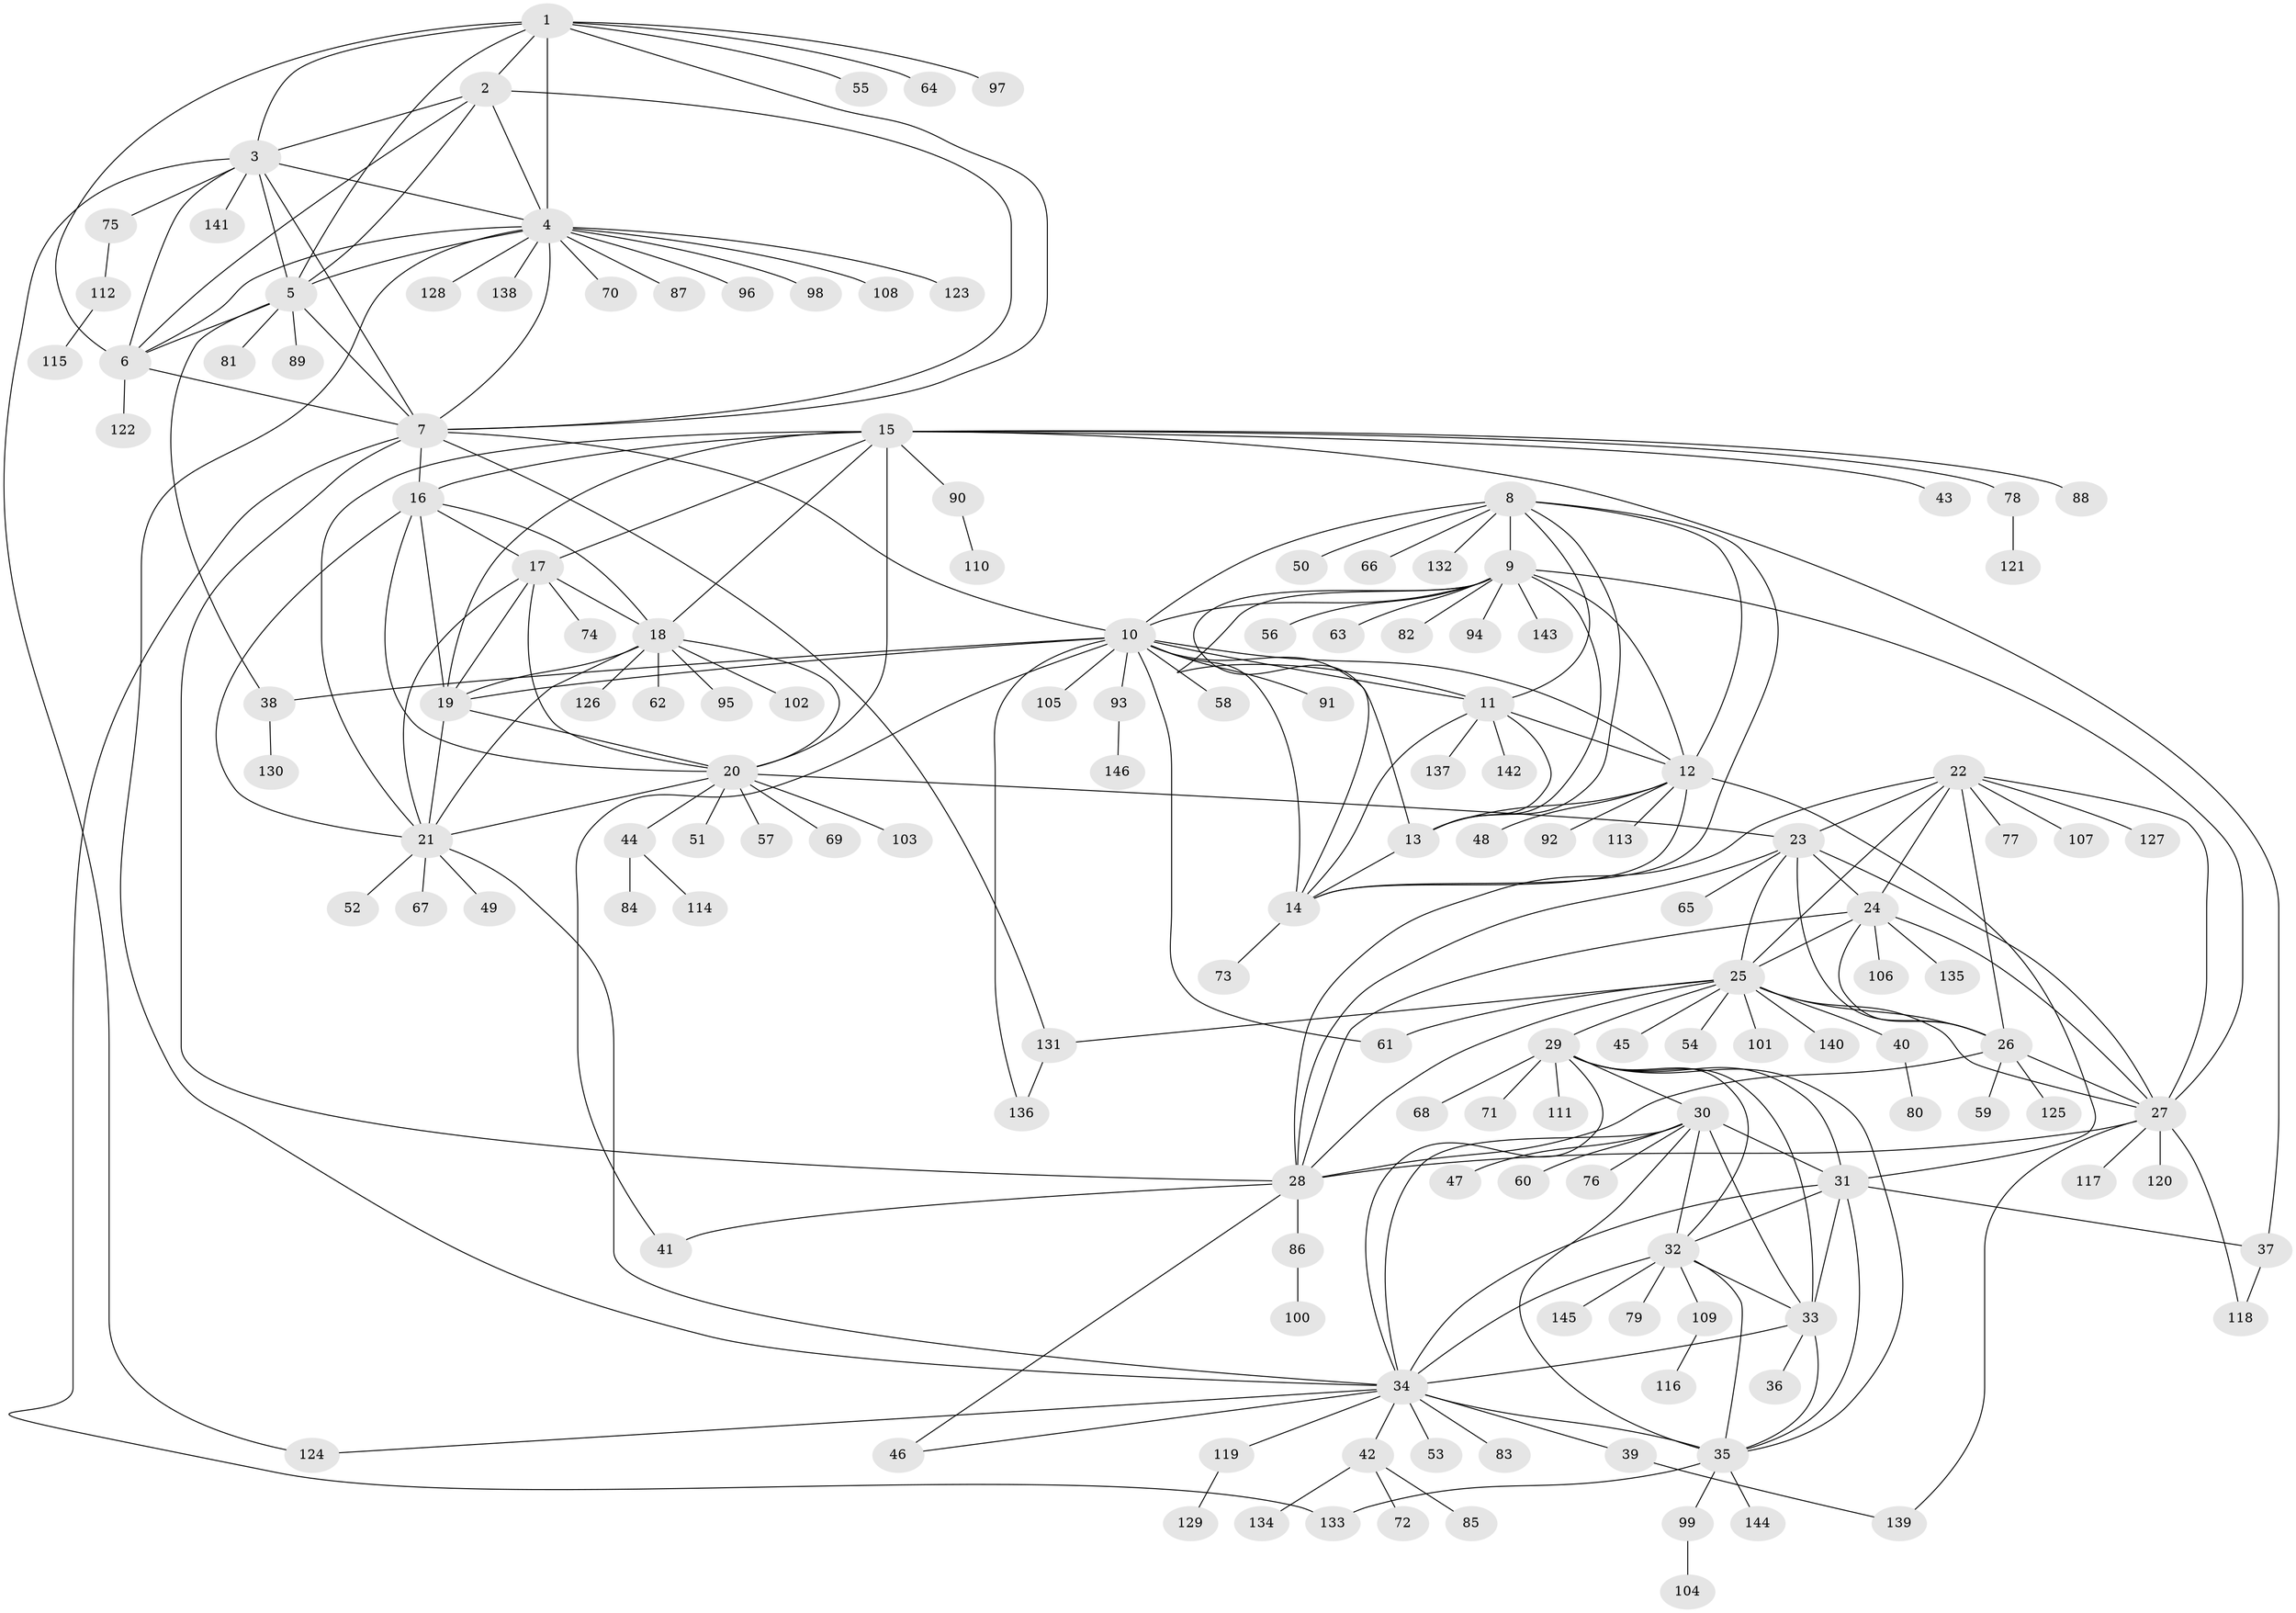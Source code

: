 // coarse degree distribution, {10: 0.017391304347826087, 9: 0.034782608695652174, 6: 0.043478260869565216, 12: 0.008695652173913044, 5: 0.043478260869565216, 7: 0.017391304347826087, 13: 0.008695652173913044, 15: 0.017391304347826087, 8: 0.034782608695652174, 14: 0.008695652173913044, 17: 0.008695652173913044, 2: 0.12173913043478261, 3: 0.017391304347826087, 1: 0.6173913043478261}
// Generated by graph-tools (version 1.1) at 2025/24/03/03/25 07:24:10]
// undirected, 146 vertices, 237 edges
graph export_dot {
graph [start="1"]
  node [color=gray90,style=filled];
  1;
  2;
  3;
  4;
  5;
  6;
  7;
  8;
  9;
  10;
  11;
  12;
  13;
  14;
  15;
  16;
  17;
  18;
  19;
  20;
  21;
  22;
  23;
  24;
  25;
  26;
  27;
  28;
  29;
  30;
  31;
  32;
  33;
  34;
  35;
  36;
  37;
  38;
  39;
  40;
  41;
  42;
  43;
  44;
  45;
  46;
  47;
  48;
  49;
  50;
  51;
  52;
  53;
  54;
  55;
  56;
  57;
  58;
  59;
  60;
  61;
  62;
  63;
  64;
  65;
  66;
  67;
  68;
  69;
  70;
  71;
  72;
  73;
  74;
  75;
  76;
  77;
  78;
  79;
  80;
  81;
  82;
  83;
  84;
  85;
  86;
  87;
  88;
  89;
  90;
  91;
  92;
  93;
  94;
  95;
  96;
  97;
  98;
  99;
  100;
  101;
  102;
  103;
  104;
  105;
  106;
  107;
  108;
  109;
  110;
  111;
  112;
  113;
  114;
  115;
  116;
  117;
  118;
  119;
  120;
  121;
  122;
  123;
  124;
  125;
  126;
  127;
  128;
  129;
  130;
  131;
  132;
  133;
  134;
  135;
  136;
  137;
  138;
  139;
  140;
  141;
  142;
  143;
  144;
  145;
  146;
  1 -- 2;
  1 -- 3;
  1 -- 4;
  1 -- 5;
  1 -- 6;
  1 -- 7;
  1 -- 55;
  1 -- 64;
  1 -- 97;
  2 -- 3;
  2 -- 4;
  2 -- 5;
  2 -- 6;
  2 -- 7;
  3 -- 4;
  3 -- 5;
  3 -- 6;
  3 -- 7;
  3 -- 75;
  3 -- 124;
  3 -- 141;
  4 -- 5;
  4 -- 6;
  4 -- 7;
  4 -- 34;
  4 -- 70;
  4 -- 87;
  4 -- 96;
  4 -- 98;
  4 -- 108;
  4 -- 123;
  4 -- 128;
  4 -- 138;
  5 -- 6;
  5 -- 7;
  5 -- 38;
  5 -- 81;
  5 -- 89;
  6 -- 7;
  6 -- 122;
  7 -- 10;
  7 -- 16;
  7 -- 28;
  7 -- 131;
  7 -- 133;
  8 -- 9;
  8 -- 10;
  8 -- 11;
  8 -- 12;
  8 -- 13;
  8 -- 14;
  8 -- 50;
  8 -- 66;
  8 -- 132;
  9 -- 10;
  9 -- 11;
  9 -- 12;
  9 -- 13;
  9 -- 14;
  9 -- 27;
  9 -- 56;
  9 -- 63;
  9 -- 82;
  9 -- 94;
  9 -- 143;
  10 -- 11;
  10 -- 12;
  10 -- 13;
  10 -- 14;
  10 -- 19;
  10 -- 38;
  10 -- 41;
  10 -- 58;
  10 -- 61;
  10 -- 91;
  10 -- 93;
  10 -- 105;
  10 -- 136;
  11 -- 12;
  11 -- 13;
  11 -- 14;
  11 -- 137;
  11 -- 142;
  12 -- 13;
  12 -- 14;
  12 -- 31;
  12 -- 48;
  12 -- 92;
  12 -- 113;
  13 -- 14;
  14 -- 73;
  15 -- 16;
  15 -- 17;
  15 -- 18;
  15 -- 19;
  15 -- 20;
  15 -- 21;
  15 -- 37;
  15 -- 43;
  15 -- 78;
  15 -- 88;
  15 -- 90;
  16 -- 17;
  16 -- 18;
  16 -- 19;
  16 -- 20;
  16 -- 21;
  17 -- 18;
  17 -- 19;
  17 -- 20;
  17 -- 21;
  17 -- 74;
  18 -- 19;
  18 -- 20;
  18 -- 21;
  18 -- 62;
  18 -- 95;
  18 -- 102;
  18 -- 126;
  19 -- 20;
  19 -- 21;
  20 -- 21;
  20 -- 23;
  20 -- 44;
  20 -- 51;
  20 -- 57;
  20 -- 69;
  20 -- 103;
  21 -- 34;
  21 -- 49;
  21 -- 52;
  21 -- 67;
  22 -- 23;
  22 -- 24;
  22 -- 25;
  22 -- 26;
  22 -- 27;
  22 -- 28;
  22 -- 77;
  22 -- 107;
  22 -- 127;
  23 -- 24;
  23 -- 25;
  23 -- 26;
  23 -- 27;
  23 -- 28;
  23 -- 65;
  24 -- 25;
  24 -- 26;
  24 -- 27;
  24 -- 28;
  24 -- 106;
  24 -- 135;
  25 -- 26;
  25 -- 27;
  25 -- 28;
  25 -- 29;
  25 -- 40;
  25 -- 45;
  25 -- 54;
  25 -- 61;
  25 -- 101;
  25 -- 131;
  25 -- 140;
  26 -- 27;
  26 -- 28;
  26 -- 59;
  26 -- 125;
  27 -- 28;
  27 -- 117;
  27 -- 118;
  27 -- 120;
  27 -- 139;
  28 -- 41;
  28 -- 46;
  28 -- 86;
  29 -- 30;
  29 -- 31;
  29 -- 32;
  29 -- 33;
  29 -- 34;
  29 -- 35;
  29 -- 68;
  29 -- 71;
  29 -- 111;
  30 -- 31;
  30 -- 32;
  30 -- 33;
  30 -- 34;
  30 -- 35;
  30 -- 47;
  30 -- 60;
  30 -- 76;
  31 -- 32;
  31 -- 33;
  31 -- 34;
  31 -- 35;
  31 -- 37;
  32 -- 33;
  32 -- 34;
  32 -- 35;
  32 -- 79;
  32 -- 109;
  32 -- 145;
  33 -- 34;
  33 -- 35;
  33 -- 36;
  34 -- 35;
  34 -- 39;
  34 -- 42;
  34 -- 46;
  34 -- 53;
  34 -- 83;
  34 -- 119;
  34 -- 124;
  35 -- 99;
  35 -- 133;
  35 -- 144;
  37 -- 118;
  38 -- 130;
  39 -- 139;
  40 -- 80;
  42 -- 72;
  42 -- 85;
  42 -- 134;
  44 -- 84;
  44 -- 114;
  75 -- 112;
  78 -- 121;
  86 -- 100;
  90 -- 110;
  93 -- 146;
  99 -- 104;
  109 -- 116;
  112 -- 115;
  119 -- 129;
  131 -- 136;
}
